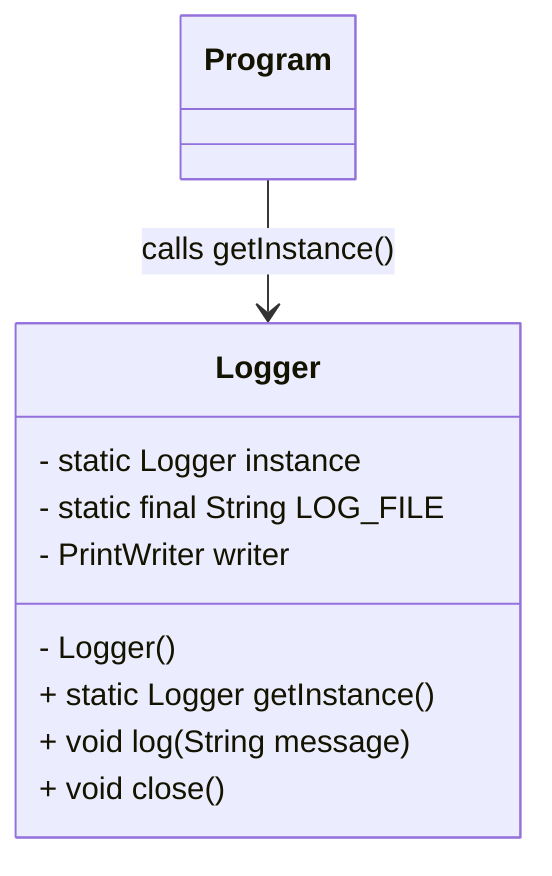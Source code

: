 classDiagram
  class Logger {
    - static Logger instance
    - static final String LOG_FILE
    - PrintWriter writer
    - Logger()
    + static Logger getInstance()
    + void log(String message)
    + void close()
  }
  
  class Program
  
  Program --> Logger : calls getInstance()